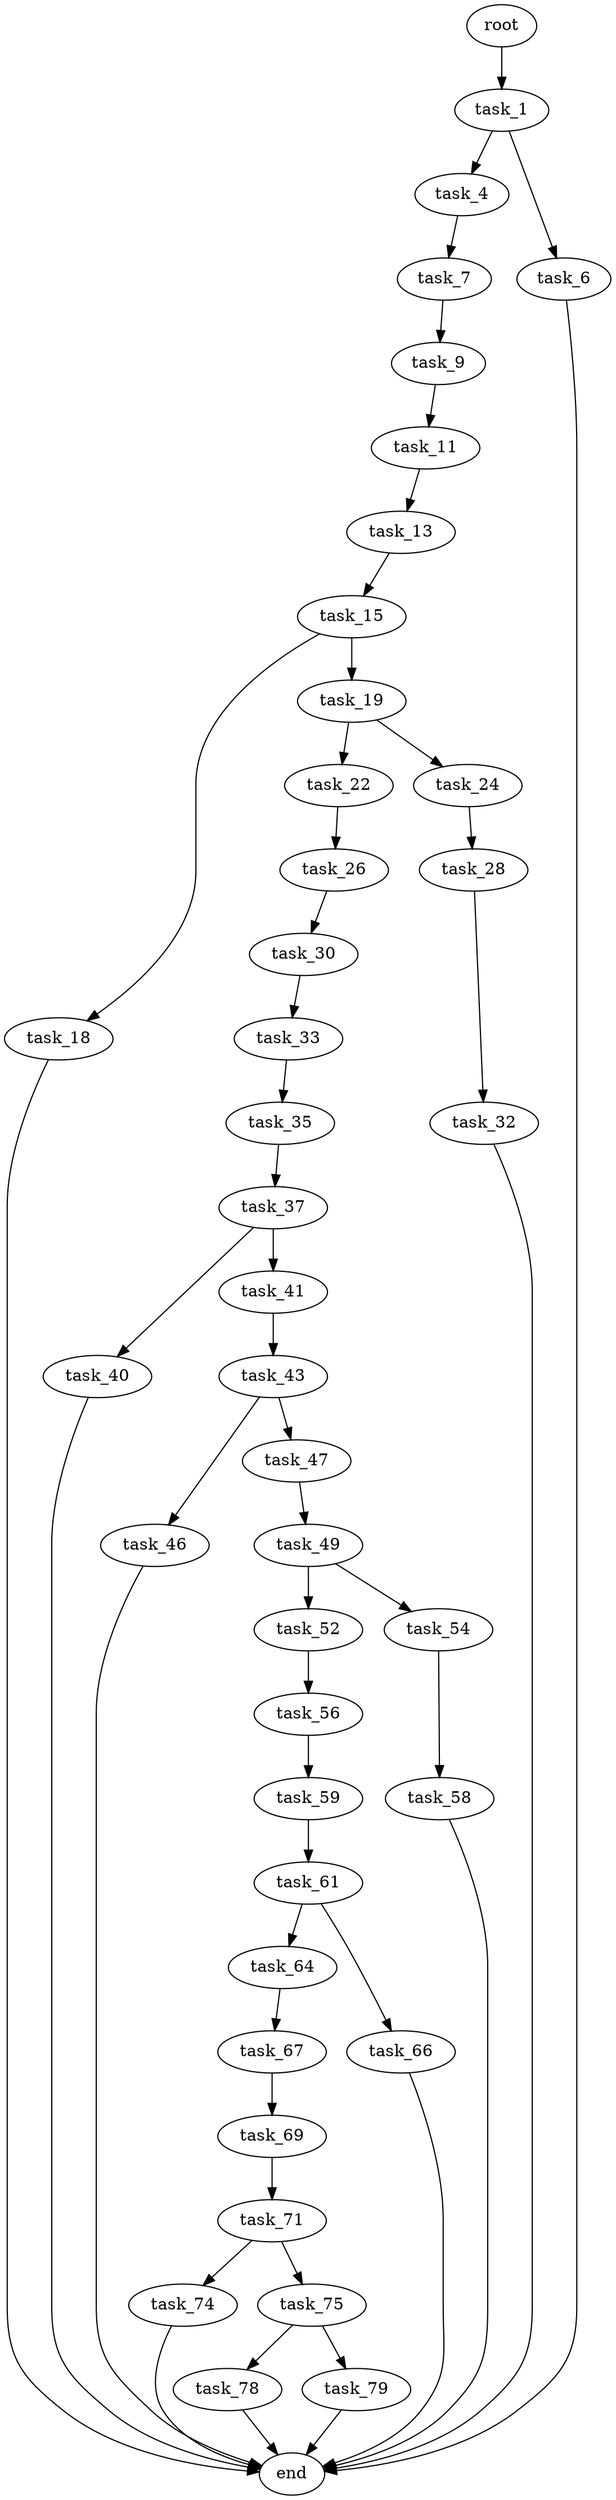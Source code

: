 digraph G {
  root [size="0.000000"];
  task_1 [size="420069345.000000"];
  task_4 [size="4516991105.000000"];
  task_6 [size="1073741824000.000000"];
  task_7 [size="231928233984.000000"];
  task_9 [size="4363113495.000000"];
  task_11 [size="134217728000.000000"];
  task_13 [size="526897991722.000000"];
  task_15 [size="68719476736.000000"];
  task_18 [size="563903461196.000000"];
  task_19 [size="10248410710.000000"];
  task_22 [size="561640542689.000000"];
  task_24 [size="134217728000.000000"];
  task_26 [size="1227744862.000000"];
  task_28 [size="444504325641.000000"];
  task_30 [size="852618359571.000000"];
  task_32 [size="231928233984.000000"];
  task_33 [size="16499975958.000000"];
  task_35 [size="437166343302.000000"];
  task_37 [size="492128485588.000000"];
  task_40 [size="1009601381.000000"];
  task_41 [size="117030155242.000000"];
  task_43 [size="296351967505.000000"];
  task_46 [size="12742390188.000000"];
  task_47 [size="25063169096.000000"];
  task_49 [size="68719476736.000000"];
  task_52 [size="531607991400.000000"];
  task_54 [size="25467121699.000000"];
  task_56 [size="312175154041.000000"];
  task_58 [size="52242549228.000000"];
  task_59 [size="21216941019.000000"];
  task_61 [size="134217728000.000000"];
  task_64 [size="12411096797.000000"];
  task_66 [size="2126396122.000000"];
  task_67 [size="221183979889.000000"];
  task_69 [size="1073741824000.000000"];
  task_71 [size="38797498653.000000"];
  task_74 [size="627865824109.000000"];
  task_75 [size="2056059031.000000"];
  task_78 [size="8944645082.000000"];
  task_79 [size="8589934592.000000"];
  end [size="0.000000"];

  root -> task_1 [size="1.000000"];
  task_1 -> task_4 [size="33554432.000000"];
  task_1 -> task_6 [size="33554432.000000"];
  task_4 -> task_7 [size="75497472.000000"];
  task_6 -> end [size="1.000000"];
  task_7 -> task_9 [size="301989888.000000"];
  task_9 -> task_11 [size="411041792.000000"];
  task_11 -> task_13 [size="209715200.000000"];
  task_13 -> task_15 [size="411041792.000000"];
  task_15 -> task_18 [size="134217728.000000"];
  task_15 -> task_19 [size="134217728.000000"];
  task_18 -> end [size="1.000000"];
  task_19 -> task_22 [size="301989888.000000"];
  task_19 -> task_24 [size="301989888.000000"];
  task_22 -> task_26 [size="838860800.000000"];
  task_24 -> task_28 [size="209715200.000000"];
  task_26 -> task_30 [size="33554432.000000"];
  task_28 -> task_32 [size="301989888.000000"];
  task_30 -> task_33 [size="838860800.000000"];
  task_32 -> end [size="1.000000"];
  task_33 -> task_35 [size="301989888.000000"];
  task_35 -> task_37 [size="536870912.000000"];
  task_37 -> task_40 [size="411041792.000000"];
  task_37 -> task_41 [size="411041792.000000"];
  task_40 -> end [size="1.000000"];
  task_41 -> task_43 [size="134217728.000000"];
  task_43 -> task_46 [size="536870912.000000"];
  task_43 -> task_47 [size="536870912.000000"];
  task_46 -> end [size="1.000000"];
  task_47 -> task_49 [size="536870912.000000"];
  task_49 -> task_52 [size="134217728.000000"];
  task_49 -> task_54 [size="134217728.000000"];
  task_52 -> task_56 [size="679477248.000000"];
  task_54 -> task_58 [size="75497472.000000"];
  task_56 -> task_59 [size="679477248.000000"];
  task_58 -> end [size="1.000000"];
  task_59 -> task_61 [size="75497472.000000"];
  task_61 -> task_64 [size="209715200.000000"];
  task_61 -> task_66 [size="209715200.000000"];
  task_64 -> task_67 [size="679477248.000000"];
  task_66 -> end [size="1.000000"];
  task_67 -> task_69 [size="411041792.000000"];
  task_69 -> task_71 [size="838860800.000000"];
  task_71 -> task_74 [size="838860800.000000"];
  task_71 -> task_75 [size="838860800.000000"];
  task_74 -> end [size="1.000000"];
  task_75 -> task_78 [size="134217728.000000"];
  task_75 -> task_79 [size="134217728.000000"];
  task_78 -> end [size="1.000000"];
  task_79 -> end [size="1.000000"];
}
